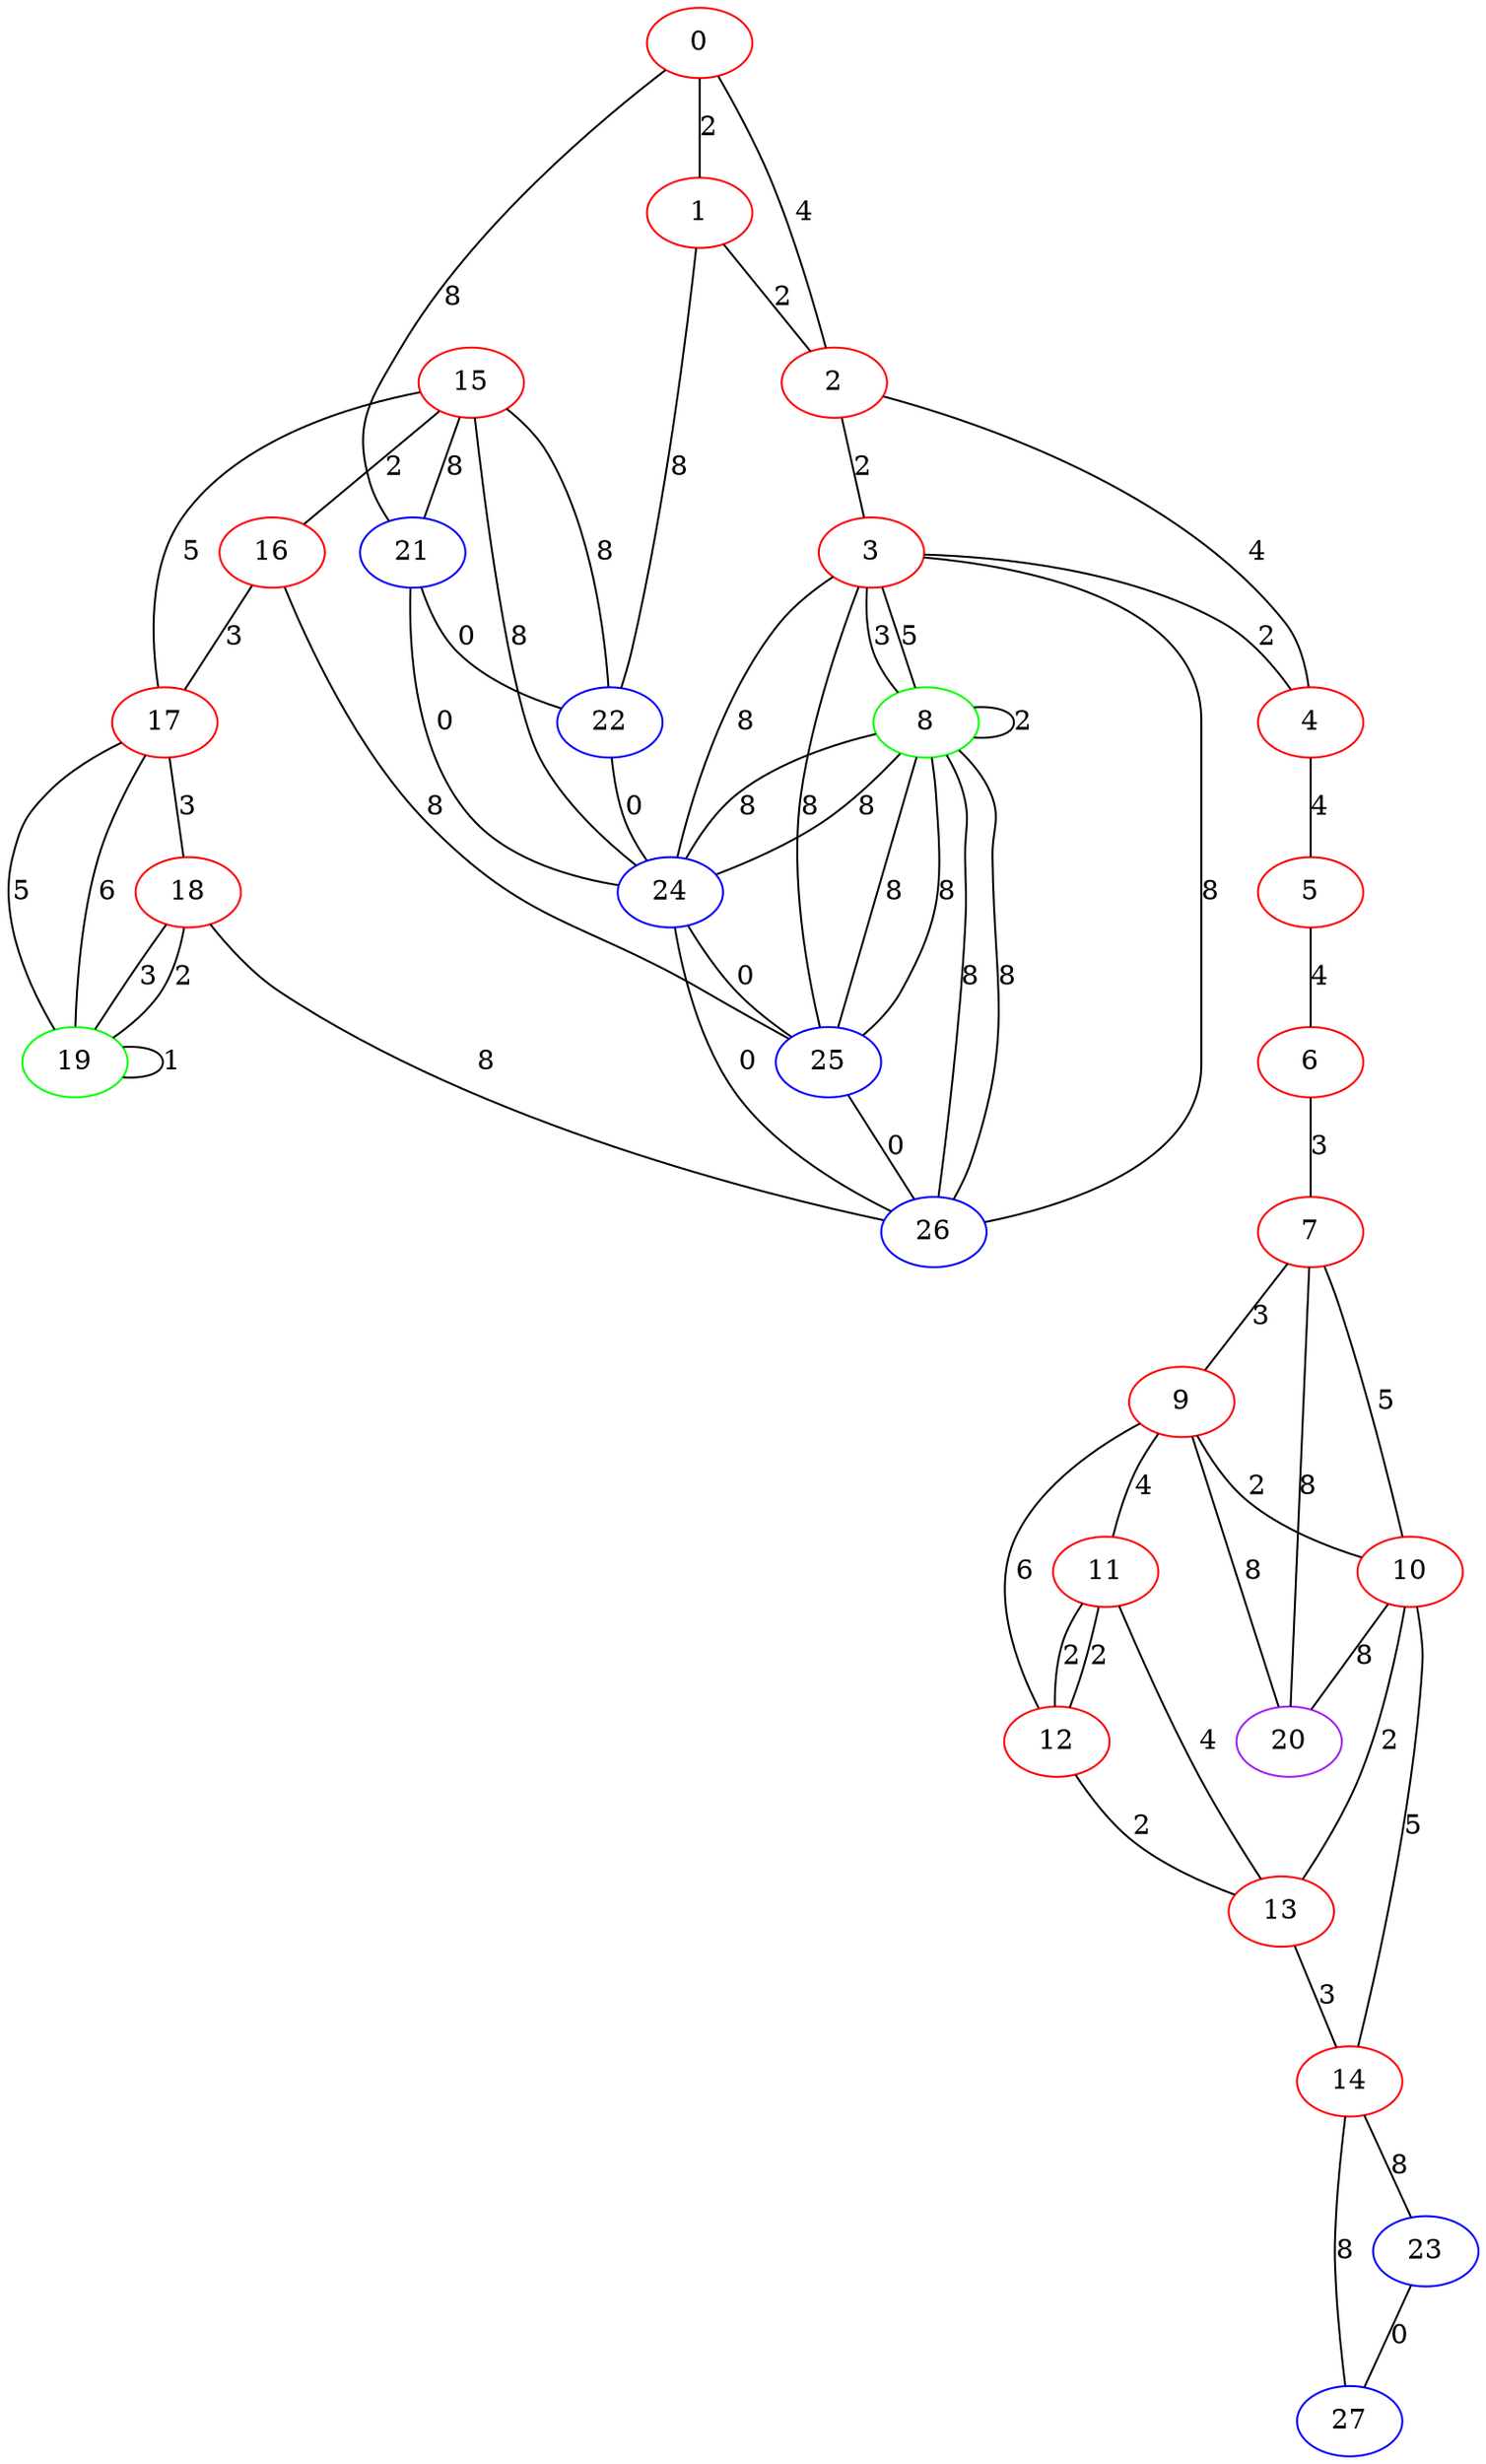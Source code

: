 graph "" {
0 [color=red, weight=1];
1 [color=red, weight=1];
2 [color=red, weight=1];
3 [color=red, weight=1];
4 [color=red, weight=1];
5 [color=red, weight=1];
6 [color=red, weight=1];
7 [color=red, weight=1];
8 [color=green, weight=2];
9 [color=red, weight=1];
10 [color=red, weight=1];
11 [color=red, weight=1];
12 [color=red, weight=1];
13 [color=red, weight=1];
14 [color=red, weight=1];
15 [color=red, weight=1];
16 [color=red, weight=1];
17 [color=red, weight=1];
18 [color=red, weight=1];
19 [color=green, weight=2];
20 [color=purple, weight=4];
21 [color=blue, weight=3];
22 [color=blue, weight=3];
23 [color=blue, weight=3];
24 [color=blue, weight=3];
25 [color=blue, weight=3];
26 [color=blue, weight=3];
27 [color=blue, weight=3];
0 -- 1  [key=0, label=2];
0 -- 2  [key=0, label=4];
0 -- 21  [key=0, label=8];
1 -- 2  [key=0, label=2];
1 -- 22  [key=0, label=8];
2 -- 3  [key=0, label=2];
2 -- 4  [key=0, label=4];
3 -- 4  [key=0, label=2];
3 -- 8  [key=0, label=3];
3 -- 8  [key=1, label=5];
3 -- 24  [key=0, label=8];
3 -- 25  [key=0, label=8];
3 -- 26  [key=0, label=8];
4 -- 5  [key=0, label=4];
5 -- 6  [key=0, label=4];
6 -- 7  [key=0, label=3];
7 -- 9  [key=0, label=3];
7 -- 10  [key=0, label=5];
7 -- 20  [key=0, label=8];
8 -- 8  [key=0, label=2];
8 -- 24  [key=0, label=8];
8 -- 24  [key=1, label=8];
8 -- 26  [key=0, label=8];
8 -- 26  [key=1, label=8];
8 -- 25  [key=0, label=8];
8 -- 25  [key=1, label=8];
9 -- 20  [key=0, label=8];
9 -- 10  [key=0, label=2];
9 -- 11  [key=0, label=4];
9 -- 12  [key=0, label=6];
10 -- 20  [key=0, label=8];
10 -- 13  [key=0, label=2];
10 -- 14  [key=0, label=5];
11 -- 12  [key=0, label=2];
11 -- 12  [key=1, label=2];
11 -- 13  [key=0, label=4];
12 -- 13  [key=0, label=2];
13 -- 14  [key=0, label=3];
14 -- 27  [key=0, label=8];
14 -- 23  [key=0, label=8];
15 -- 16  [key=0, label=2];
15 -- 17  [key=0, label=5];
15 -- 21  [key=0, label=8];
15 -- 22  [key=0, label=8];
15 -- 24  [key=0, label=8];
16 -- 17  [key=0, label=3];
16 -- 25  [key=0, label=8];
17 -- 18  [key=0, label=3];
17 -- 19  [key=0, label=5];
17 -- 19  [key=1, label=6];
18 -- 26  [key=0, label=8];
18 -- 19  [key=0, label=2];
18 -- 19  [key=1, label=3];
19 -- 19  [key=0, label=1];
21 -- 24  [key=0, label=0];
21 -- 22  [key=0, label=0];
22 -- 24  [key=0, label=0];
23 -- 27  [key=0, label=0];
24 -- 25  [key=0, label=0];
24 -- 26  [key=0, label=0];
25 -- 26  [key=0, label=0];
}
